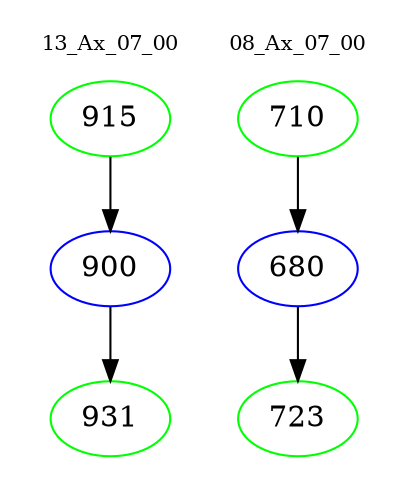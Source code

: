 digraph{
subgraph cluster_0 {
color = white
label = "13_Ax_07_00";
fontsize=10;
T0_915 [label="915", color="green"]
T0_915 -> T0_900 [color="black"]
T0_900 [label="900", color="blue"]
T0_900 -> T0_931 [color="black"]
T0_931 [label="931", color="green"]
}
subgraph cluster_1 {
color = white
label = "08_Ax_07_00";
fontsize=10;
T1_710 [label="710", color="green"]
T1_710 -> T1_680 [color="black"]
T1_680 [label="680", color="blue"]
T1_680 -> T1_723 [color="black"]
T1_723 [label="723", color="green"]
}
}
